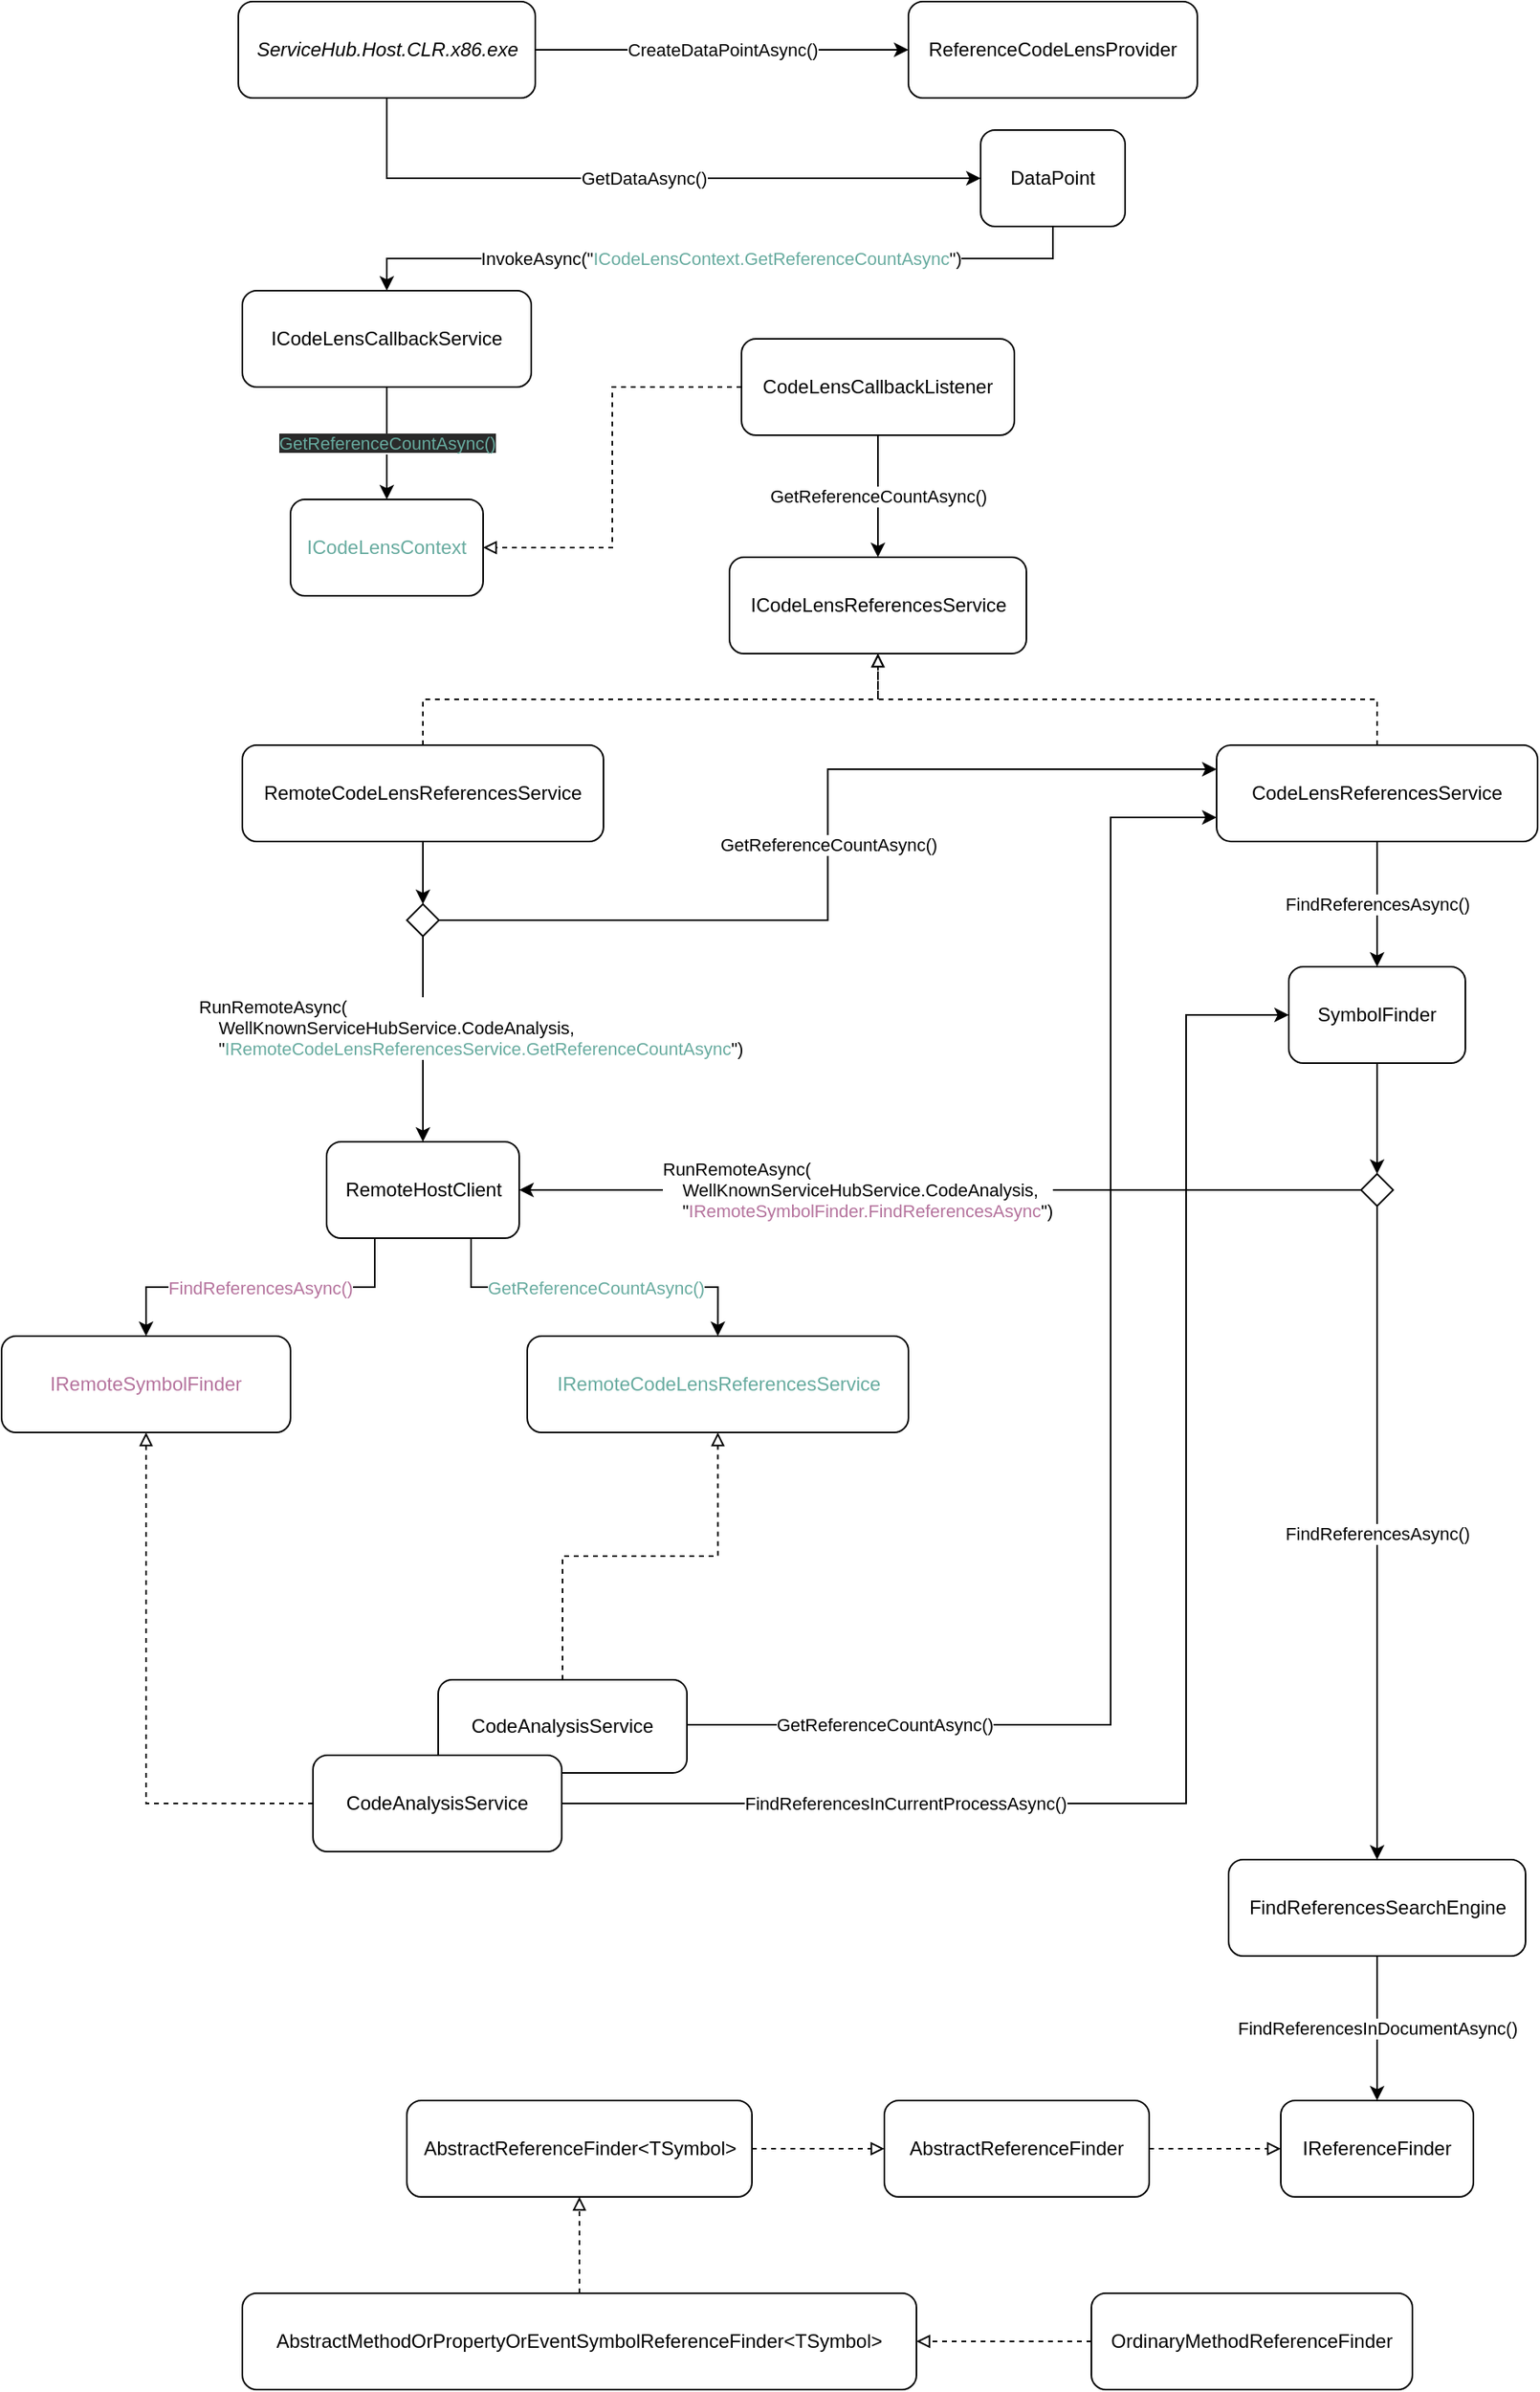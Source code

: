 <mxfile version="13.6.2" type="device"><diagram id="dFxZxcSZM0Tbab654EyG" name="Page-1"><mxGraphModel dx="1822" dy="822" grid="0" gridSize="10" guides="1" tooltips="1" connect="1" arrows="1" fold="1" page="0" pageScale="1" pageWidth="850" pageHeight="1100" math="0" shadow="0"><root><mxCell id="0"/><mxCell id="1" parent="0"/><mxCell id="T1HYxOQCUvQV0BDxxHFC-1" value="ReferenceCodeLensProvider" style="rounded=1;whiteSpace=wrap;html=1;" parent="1" vertex="1"><mxGeometry x="415" y="40" width="180" height="60" as="geometry"/></mxCell><mxCell id="T1HYxOQCUvQV0BDxxHFC-7" value="InvokeAsync(&quot;&lt;font color=&quot;#67ab9f&quot;&gt;ICodeLensContext.GetReferenceCountAsync&lt;/font&gt;&quot;)" style="edgeStyle=orthogonalEdgeStyle;rounded=0;orthogonalLoop=1;jettySize=auto;html=1;exitX=0.5;exitY=1;exitDx=0;exitDy=0;" parent="1" source="T1HYxOQCUvQV0BDxxHFC-2" target="T1HYxOQCUvQV0BDxxHFC-3" edge="1"><mxGeometry relative="1" as="geometry"/></mxCell><mxCell id="T1HYxOQCUvQV0BDxxHFC-2" value="DataPoint" style="rounded=1;whiteSpace=wrap;html=1;" parent="1" vertex="1"><mxGeometry x="460" y="120" width="90" height="60" as="geometry"/></mxCell><mxCell id="T1HYxOQCUvQV0BDxxHFC-8" value="&lt;span style=&quot;font-family: &amp;#34;helvetica&amp;#34; ; font-size: 11px ; font-style: normal ; font-weight: 400 ; letter-spacing: normal ; text-align: center ; text-indent: 0px ; text-transform: none ; word-spacing: 0px ; background-color: rgb(42 , 42 , 42) ; display: inline ; float: none&quot;&gt;&lt;font color=&quot;#67ab9f&quot;&gt;GetReferenceCountAsync()&lt;/font&gt;&lt;/span&gt;" style="edgeStyle=orthogonalEdgeStyle;rounded=0;orthogonalLoop=1;jettySize=auto;html=1;exitX=0.5;exitY=1;exitDx=0;exitDy=0;entryX=0.5;entryY=0;entryDx=0;entryDy=0;" parent="1" source="T1HYxOQCUvQV0BDxxHFC-3" target="T1HYxOQCUvQV0BDxxHFC-4" edge="1"><mxGeometry relative="1" as="geometry"/></mxCell><mxCell id="T1HYxOQCUvQV0BDxxHFC-3" value="ICodeLensCallbackService" style="rounded=1;whiteSpace=wrap;html=1;" parent="1" vertex="1"><mxGeometry y="220" width="180" height="60" as="geometry"/></mxCell><mxCell id="T1HYxOQCUvQV0BDxxHFC-4" value="&lt;font color=&quot;#67ab9f&quot;&gt;ICodeLensContext&lt;/font&gt;" style="rounded=1;whiteSpace=wrap;html=1;" parent="1" vertex="1"><mxGeometry x="30" y="350" width="120" height="60" as="geometry"/></mxCell><mxCell id="T1HYxOQCUvQV0BDxxHFC-6" value="GetDataAsync()" style="edgeStyle=orthogonalEdgeStyle;rounded=0;orthogonalLoop=1;jettySize=auto;html=1;exitX=0.5;exitY=1;exitDx=0;exitDy=0;entryX=0;entryY=0.5;entryDx=0;entryDy=0;" parent="1" source="T1HYxOQCUvQV0BDxxHFC-5" target="T1HYxOQCUvQV0BDxxHFC-2" edge="1"><mxGeometry relative="1" as="geometry"/></mxCell><mxCell id="T1HYxOQCUvQV0BDxxHFC-13" value="CreateDataPointAsync()" style="edgeStyle=orthogonalEdgeStyle;rounded=0;orthogonalLoop=1;jettySize=auto;html=1;exitX=1;exitY=0.5;exitDx=0;exitDy=0;" parent="1" source="T1HYxOQCUvQV0BDxxHFC-5" target="T1HYxOQCUvQV0BDxxHFC-1" edge="1"><mxGeometry relative="1" as="geometry"/></mxCell><mxCell id="T1HYxOQCUvQV0BDxxHFC-5" value="&lt;i&gt;ServiceHub.Host.CLR.x86.exe&lt;/i&gt;" style="rounded=1;whiteSpace=wrap;html=1;" parent="1" vertex="1"><mxGeometry x="-2.5" y="40" width="185" height="60" as="geometry"/></mxCell><mxCell id="T1HYxOQCUvQV0BDxxHFC-12" value="GetReferenceCountAsync()" style="edgeStyle=orthogonalEdgeStyle;rounded=0;orthogonalLoop=1;jettySize=auto;html=1;exitX=0.5;exitY=1;exitDx=0;exitDy=0;entryX=0.5;entryY=0;entryDx=0;entryDy=0;" parent="1" source="T1HYxOQCUvQV0BDxxHFC-9" target="T1HYxOQCUvQV0BDxxHFC-11" edge="1"><mxGeometry relative="1" as="geometry"/></mxCell><mxCell id="T1HYxOQCUvQV0BDxxHFC-30" style="edgeStyle=orthogonalEdgeStyle;rounded=0;orthogonalLoop=1;jettySize=auto;html=1;entryX=1;entryY=0.5;entryDx=0;entryDy=0;dashed=1;endArrow=block;endFill=0;exitX=0;exitY=0.5;exitDx=0;exitDy=0;" parent="1" source="T1HYxOQCUvQV0BDxxHFC-9" target="T1HYxOQCUvQV0BDxxHFC-4" edge="1"><mxGeometry relative="1" as="geometry"><mxPoint x="290" y="390" as="sourcePoint"/></mxGeometry></mxCell><mxCell id="T1HYxOQCUvQV0BDxxHFC-9" value="CodeLensCallbackListener" style="rounded=1;whiteSpace=wrap;html=1;" parent="1" vertex="1"><mxGeometry x="311" y="250" width="170" height="60" as="geometry"/></mxCell><mxCell id="T1HYxOQCUvQV0BDxxHFC-11" value="ICodeLensReferencesService" style="rounded=1;whiteSpace=wrap;html=1;" parent="1" vertex="1"><mxGeometry x="303.5" y="386" width="185" height="60" as="geometry"/></mxCell><mxCell id="T1HYxOQCUvQV0BDxxHFC-20" value="RunRemoteAsync(&lt;br&gt;&amp;nbsp; &amp;nbsp; WellKnownServiceHubService.CodeAnalysis,&lt;br&gt;&lt;div&gt;&amp;nbsp; &amp;nbsp; &quot;&lt;font color=&quot;#67ab9f&quot;&gt;IRemoteCodeLensReferencesService.GetReferenceCountAsync&lt;/font&gt;&quot;)&lt;/div&gt;" style="edgeStyle=orthogonalEdgeStyle;rounded=0;orthogonalLoop=1;jettySize=auto;html=1;exitX=0.5;exitY=1;exitDx=0;exitDy=0;entryX=0.5;entryY=0;entryDx=0;entryDy=0;align=left;" parent="1" source="T1HYxOQCUvQV0BDxxHFC-36" target="T1HYxOQCUvQV0BDxxHFC-19" edge="1"><mxGeometry x="-0.111" y="-142" relative="1" as="geometry"><mxPoint as="offset"/></mxGeometry></mxCell><mxCell id="T1HYxOQCUvQV0BDxxHFC-21" value="GetReferenceCountAsync()" style="edgeStyle=orthogonalEdgeStyle;rounded=0;orthogonalLoop=1;jettySize=auto;html=1;exitX=1;exitY=0.5;exitDx=0;exitDy=0;entryX=0;entryY=0.25;entryDx=0;entryDy=0;" parent="1" source="T1HYxOQCUvQV0BDxxHFC-36" target="T1HYxOQCUvQV0BDxxHFC-16" edge="1"><mxGeometry relative="1" as="geometry"/></mxCell><mxCell id="T1HYxOQCUvQV0BDxxHFC-14" value="RemoteCodeLensReferencesService" style="rounded=1;whiteSpace=wrap;html=1;" parent="1" vertex="1"><mxGeometry y="503" width="225" height="60" as="geometry"/></mxCell><mxCell id="T1HYxOQCUvQV0BDxxHFC-23" value="FindReferencesAsync()" style="edgeStyle=orthogonalEdgeStyle;rounded=0;orthogonalLoop=1;jettySize=auto;html=1;exitX=0.5;exitY=1;exitDx=0;exitDy=0;entryX=0.5;entryY=0;entryDx=0;entryDy=0;" parent="1" source="T1HYxOQCUvQV0BDxxHFC-16" target="T1HYxOQCUvQV0BDxxHFC-22" edge="1"><mxGeometry relative="1" as="geometry"/></mxCell><mxCell id="T1HYxOQCUvQV0BDxxHFC-16" value="CodeLensReferencesService" style="rounded=1;whiteSpace=wrap;html=1;" parent="1" vertex="1"><mxGeometry x="607" y="503" width="200" height="60" as="geometry"/></mxCell><mxCell id="T1HYxOQCUvQV0BDxxHFC-15" value="" style="edgeStyle=orthogonalEdgeStyle;rounded=0;orthogonalLoop=1;jettySize=auto;html=1;exitX=0.5;exitY=0;exitDx=0;exitDy=0;endArrow=block;endFill=0;dashed=1;anchorPointDirection=1;entryX=0.5;entryY=1;entryDx=0;entryDy=0;" parent="1" source="T1HYxOQCUvQV0BDxxHFC-14" target="T1HYxOQCUvQV0BDxxHFC-11" edge="1"><mxGeometry x="-0.456" relative="1" as="geometry"><mxPoint x="390" y="740" as="targetPoint"/><mxPoint as="offset"/></mxGeometry></mxCell><mxCell id="T1HYxOQCUvQV0BDxxHFC-18" value="" style="edgeStyle=orthogonalEdgeStyle;rounded=0;orthogonalLoop=1;jettySize=auto;html=1;exitX=0.5;exitY=0;exitDx=0;exitDy=0;entryX=0.5;entryY=1;entryDx=0;entryDy=0;dashed=1;endArrow=block;endFill=0;" parent="1" source="T1HYxOQCUvQV0BDxxHFC-16" target="T1HYxOQCUvQV0BDxxHFC-11" edge="1"><mxGeometry x="-0.521" y="43" relative="1" as="geometry"><mxPoint x="730" y="750" as="sourcePoint"/><mxPoint x="470" y="780" as="targetPoint"/><mxPoint x="-15" y="-83" as="offset"/></mxGeometry></mxCell><mxCell id="T1HYxOQCUvQV0BDxxHFC-19" value="RemoteHostClient" style="rounded=1;whiteSpace=wrap;html=1;" parent="1" vertex="1"><mxGeometry x="52.5" y="750" width="120" height="60" as="geometry"/></mxCell><mxCell id="T1HYxOQCUvQV0BDxxHFC-26" value="FindReferencesAsync()" style="edgeStyle=orthogonalEdgeStyle;rounded=0;orthogonalLoop=1;jettySize=auto;html=1;entryX=0.5;entryY=0;entryDx=0;entryDy=0;exitX=0.5;exitY=1;exitDx=0;exitDy=0;" parent="1" source="T1HYxOQCUvQV0BDxxHFC-48" target="T1HYxOQCUvQV0BDxxHFC-25" edge="1"><mxGeometry relative="1" as="geometry"><mxPoint x="610" y="1050" as="sourcePoint"/></mxGeometry></mxCell><mxCell id="T1HYxOQCUvQV0BDxxHFC-22" value="SymbolFinder" style="rounded=1;whiteSpace=wrap;html=1;" parent="1" vertex="1"><mxGeometry x="652" y="641" width="110" height="60" as="geometry"/></mxCell><mxCell id="T1HYxOQCUvQV0BDxxHFC-28" value="FindReferencesInDocumentAsync()" style="edgeStyle=orthogonalEdgeStyle;rounded=0;orthogonalLoop=1;jettySize=auto;html=1;entryX=0.5;entryY=0;entryDx=0;entryDy=0;" parent="1" source="T1HYxOQCUvQV0BDxxHFC-25" target="T1HYxOQCUvQV0BDxxHFC-27" edge="1"><mxGeometry relative="1" as="geometry"/></mxCell><mxCell id="T1HYxOQCUvQV0BDxxHFC-25" value="FindReferencesSearchEngine" style="rounded=1;whiteSpace=wrap;html=1;" parent="1" vertex="1"><mxGeometry x="614.5" y="1197" width="185" height="60" as="geometry"/></mxCell><mxCell id="T1HYxOQCUvQV0BDxxHFC-27" value="IReferenceFinder" style="rounded=1;whiteSpace=wrap;html=1;" parent="1" vertex="1"><mxGeometry x="647" y="1347" width="120" height="60" as="geometry"/></mxCell><mxCell id="T1HYxOQCUvQV0BDxxHFC-31" value="&lt;font color=&quot;#67ab9f&quot;&gt;IRemoteCodeLensReferencesService&lt;/font&gt;" style="rounded=1;whiteSpace=wrap;html=1;" parent="1" vertex="1"><mxGeometry x="177.5" y="871" width="237.5" height="60" as="geometry"/></mxCell><mxCell id="T1HYxOQCUvQV0BDxxHFC-33" style="edgeStyle=orthogonalEdgeStyle;rounded=0;orthogonalLoop=1;jettySize=auto;html=1;exitX=0.5;exitY=0;exitDx=0;exitDy=0;entryX=0.5;entryY=1;entryDx=0;entryDy=0;dashed=1;endArrow=block;endFill=0;" parent="1" source="T1HYxOQCUvQV0BDxxHFC-32" target="T1HYxOQCUvQV0BDxxHFC-31" edge="1"><mxGeometry relative="1" as="geometry"/></mxCell><mxCell id="T1HYxOQCUvQV0BDxxHFC-32" value="CodeAnalysisService" style="rounded=1;whiteSpace=wrap;html=1;" parent="1" vertex="1"><mxGeometry x="122" y="1085" width="155" height="58" as="geometry"/></mxCell><mxCell id="T1HYxOQCUvQV0BDxxHFC-34" value="&lt;font color=&quot;#67ab9f&quot;&gt;GetReferenceCountAsync()&lt;/font&gt;" style="edgeStyle=orthogonalEdgeStyle;rounded=0;orthogonalLoop=1;jettySize=auto;html=1;exitX=0.75;exitY=1;exitDx=0;exitDy=0;entryX=0.5;entryY=0;entryDx=0;entryDy=0;" parent="1" source="T1HYxOQCUvQV0BDxxHFC-19" target="T1HYxOQCUvQV0BDxxHFC-31" edge="1"><mxGeometry relative="1" as="geometry"><mxPoint x="190" y="1110" as="sourcePoint"/><mxPoint x="280" y="1160" as="targetPoint"/></mxGeometry></mxCell><mxCell id="T1HYxOQCUvQV0BDxxHFC-36" value="" style="rhombus;whiteSpace=wrap;html=1;" parent="1" vertex="1"><mxGeometry x="102.5" y="602" width="20" height="20" as="geometry"/></mxCell><mxCell id="T1HYxOQCUvQV0BDxxHFC-41" value="" style="edgeStyle=orthogonalEdgeStyle;rounded=0;orthogonalLoop=1;jettySize=auto;html=1;exitX=0.5;exitY=1;exitDx=0;exitDy=0;entryX=0.5;entryY=0;entryDx=0;entryDy=0;" parent="1" source="T1HYxOQCUvQV0BDxxHFC-14" target="T1HYxOQCUvQV0BDxxHFC-36" edge="1"><mxGeometry relative="1" as="geometry"><mxPoint x="655" y="1090" as="sourcePoint"/><mxPoint x="655" y="1190" as="targetPoint"/></mxGeometry></mxCell><mxCell id="T1HYxOQCUvQV0BDxxHFC-24" value="RunRemoteAsync(&lt;br&gt;&amp;nbsp; &amp;nbsp; WellKnownServiceHubService.CodeAnalysis,&lt;br&gt;&amp;nbsp; &amp;nbsp; &quot;&lt;font color=&quot;#b5739d&quot;&gt;IRemoteSymbolFinder.FindReferencesAsync&lt;/font&gt;&quot;)" style="edgeStyle=orthogonalEdgeStyle;rounded=0;orthogonalLoop=1;jettySize=auto;html=1;entryX=1;entryY=0.5;entryDx=0;entryDy=0;align=left;exitX=0;exitY=0.5;exitDx=0;exitDy=0;" parent="1" source="T1HYxOQCUvQV0BDxxHFC-48" target="T1HYxOQCUvQV0BDxxHFC-19" edge="1"><mxGeometry x="0.669" relative="1" as="geometry"><mxPoint x="630" y="1040" as="sourcePoint"/><mxPoint as="offset"/></mxGeometry></mxCell><mxCell id="T1HYxOQCUvQV0BDxxHFC-35" value="GetReferenceCountAsync()" style="edgeStyle=orthogonalEdgeStyle;rounded=0;orthogonalLoop=1;jettySize=auto;html=1;exitX=1;exitY=0.5;exitDx=0;exitDy=0;entryX=0;entryY=0.75;entryDx=0;entryDy=0;" parent="1" source="T1HYxOQCUvQV0BDxxHFC-32" target="T1HYxOQCUvQV0BDxxHFC-16" edge="1"><mxGeometry x="-0.723" relative="1" as="geometry"><mxPoint x="192.5" y="1090" as="sourcePoint"/><mxPoint x="470" y="1150" as="targetPoint"/><Array as="points"><mxPoint x="541" y="1113"/><mxPoint x="541" y="548"/></Array><mxPoint as="offset"/></mxGeometry></mxCell><mxCell id="T1HYxOQCUvQV0BDxxHFC-42" value="&lt;font color=&quot;#b5739d&quot;&gt;IRemoteSymbolFinder&lt;/font&gt;" style="rounded=1;whiteSpace=wrap;html=1;" parent="1" vertex="1"><mxGeometry x="-150" y="871" width="180" height="60" as="geometry"/></mxCell><mxCell id="T1HYxOQCUvQV0BDxxHFC-44" value="&lt;font color=&quot;#b5739d&quot;&gt;FindReferencesAsync()&lt;/font&gt;" style="edgeStyle=orthogonalEdgeStyle;rounded=0;orthogonalLoop=1;jettySize=auto;html=1;exitX=0.25;exitY=1;exitDx=0;exitDy=0;entryX=0.5;entryY=0;entryDx=0;entryDy=0;" parent="1" source="T1HYxOQCUvQV0BDxxHFC-19" target="T1HYxOQCUvQV0BDxxHFC-42" edge="1"><mxGeometry relative="1" as="geometry"><mxPoint x="216.25" y="1090" as="sourcePoint"/><mxPoint x="268.75" y="1190" as="targetPoint"/></mxGeometry></mxCell><mxCell id="T1HYxOQCUvQV0BDxxHFC-46" style="edgeStyle=orthogonalEdgeStyle;rounded=0;orthogonalLoop=1;jettySize=auto;html=1;exitX=0;exitY=0.5;exitDx=0;exitDy=0;entryX=0.5;entryY=1;entryDx=0;entryDy=0;dashed=1;endArrow=block;endFill=0;" parent="1" source="T1HYxOQCUvQV0BDxxHFC-45" target="T1HYxOQCUvQV0BDxxHFC-42" edge="1"><mxGeometry relative="1" as="geometry"/></mxCell><mxCell id="T1HYxOQCUvQV0BDxxHFC-45" value="CodeAnalysisService" style="rounded=1;whiteSpace=wrap;html=1;" parent="1" vertex="1"><mxGeometry x="44" y="1132" width="155" height="60" as="geometry"/></mxCell><mxCell id="T1HYxOQCUvQV0BDxxHFC-47" value="FindReferencesInCurrentProcessAsync()" style="edgeStyle=orthogonalEdgeStyle;rounded=0;orthogonalLoop=1;jettySize=auto;html=1;exitX=1;exitY=0.5;exitDx=0;exitDy=0;entryX=0;entryY=0.5;entryDx=0;entryDy=0;" parent="1" source="T1HYxOQCUvQV0BDxxHFC-45" target="T1HYxOQCUvQV0BDxxHFC-22" edge="1"><mxGeometry x="-0.547" relative="1" as="geometry"><mxPoint x="655" y="1250" as="sourcePoint"/><mxPoint x="480" y="1230" as="targetPoint"/><Array as="points"><mxPoint x="588" y="671"/></Array><mxPoint as="offset"/></mxGeometry></mxCell><mxCell id="T1HYxOQCUvQV0BDxxHFC-48" value="" style="rhombus;whiteSpace=wrap;html=1;" parent="1" vertex="1"><mxGeometry x="697" y="770" width="20" height="20" as="geometry"/></mxCell><mxCell id="T1HYxOQCUvQV0BDxxHFC-49" value="" style="edgeStyle=orthogonalEdgeStyle;rounded=0;orthogonalLoop=1;jettySize=auto;html=1;entryX=0.5;entryY=0;entryDx=0;entryDy=0;exitX=0.5;exitY=1;exitDx=0;exitDy=0;" parent="1" source="T1HYxOQCUvQV0BDxxHFC-22" target="T1HYxOQCUvQV0BDxxHFC-48" edge="1"><mxGeometry relative="1" as="geometry"><mxPoint x="750" y="1020" as="sourcePoint"/><mxPoint x="655" y="950" as="targetPoint"/></mxGeometry></mxCell><mxCell id="T1HYxOQCUvQV0BDxxHFC-51" style="edgeStyle=orthogonalEdgeStyle;rounded=0;orthogonalLoop=1;jettySize=auto;html=1;exitX=1;exitY=0.5;exitDx=0;exitDy=0;dashed=1;endArrow=block;endFill=0;entryX=0;entryY=0.5;entryDx=0;entryDy=0;" parent="1" source="T1HYxOQCUvQV0BDxxHFC-50" target="T1HYxOQCUvQV0BDxxHFC-27" edge="1"><mxGeometry relative="1" as="geometry"><mxPoint x="740" y="1390" as="targetPoint"/></mxGeometry></mxCell><mxCell id="T1HYxOQCUvQV0BDxxHFC-50" value="AbstractReferenceFinder" style="rounded=1;whiteSpace=wrap;html=1;" parent="1" vertex="1"><mxGeometry x="400" y="1347" width="165" height="60" as="geometry"/></mxCell><mxCell id="T1HYxOQCUvQV0BDxxHFC-53" style="edgeStyle=orthogonalEdgeStyle;rounded=0;orthogonalLoop=1;jettySize=auto;html=1;exitX=1;exitY=0.5;exitDx=0;exitDy=0;dashed=1;endArrow=block;endFill=0;entryX=0;entryY=0.5;entryDx=0;entryDy=0;" parent="1" source="T1HYxOQCUvQV0BDxxHFC-52" target="T1HYxOQCUvQV0BDxxHFC-50" edge="1"><mxGeometry relative="1" as="geometry"><mxPoint x="650" y="1370" as="targetPoint"/></mxGeometry></mxCell><mxCell id="T1HYxOQCUvQV0BDxxHFC-52" value="AbstractReferenceFinder&amp;lt;TSymbol&amp;gt;" style="rounded=1;whiteSpace=wrap;html=1;" parent="1" vertex="1"><mxGeometry x="102.5" y="1347" width="215" height="60" as="geometry"/></mxCell><mxCell id="JK_QIf0dpYBu4SrCG9pD-1" value="AbstractMethodOrPropertyOrEventSymbolReferenceFinder&amp;lt;TSymbol&amp;gt;" style="rounded=1;whiteSpace=wrap;html=1;" parent="1" vertex="1"><mxGeometry y="1467" width="420" height="60" as="geometry"/></mxCell><mxCell id="VYomUyR-YiKD7_sS8P2G-2" value="OrdinaryMethodReferenceFinder" style="rounded=1;whiteSpace=wrap;html=1;" parent="1" vertex="1"><mxGeometry x="529" y="1467" width="200" height="60" as="geometry"/></mxCell><mxCell id="VYomUyR-YiKD7_sS8P2G-4" style="edgeStyle=orthogonalEdgeStyle;rounded=0;orthogonalLoop=1;jettySize=auto;html=1;exitX=0.5;exitY=0;exitDx=0;exitDy=0;dashed=1;endArrow=block;endFill=0;entryX=0.5;entryY=1;entryDx=0;entryDy=0;" parent="1" source="JK_QIf0dpYBu4SrCG9pD-1" target="T1HYxOQCUvQV0BDxxHFC-52" edge="1"><mxGeometry relative="1" as="geometry"><mxPoint x="645" y="1730" as="targetPoint"/><mxPoint x="655" y="1680" as="sourcePoint"/></mxGeometry></mxCell><mxCell id="VYomUyR-YiKD7_sS8P2G-5" style="edgeStyle=orthogonalEdgeStyle;rounded=0;orthogonalLoop=1;jettySize=auto;html=1;exitX=0;exitY=0.5;exitDx=0;exitDy=0;dashed=1;endArrow=block;endFill=0;entryX=1;entryY=0.5;entryDx=0;entryDy=0;" parent="1" source="VYomUyR-YiKD7_sS8P2G-2" target="JK_QIf0dpYBu4SrCG9pD-1" edge="1"><mxGeometry relative="1" as="geometry"><mxPoint x="655" y="1740" as="targetPoint"/><mxPoint x="520" y="1790" as="sourcePoint"/></mxGeometry></mxCell></root></mxGraphModel></diagram></mxfile>